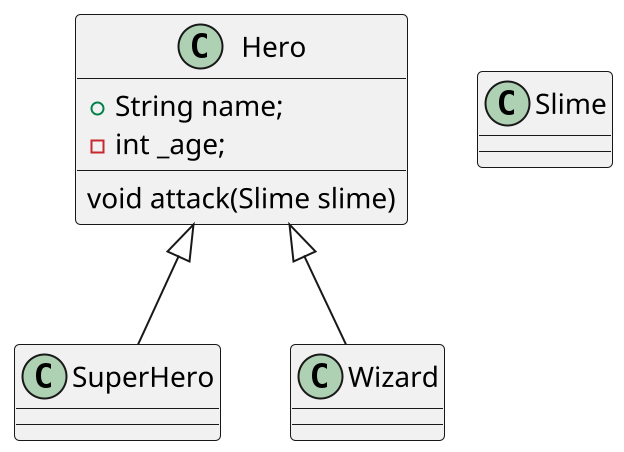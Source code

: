 @startuml game

scale 2

class Hero{
    + String name;
    - int _age;

    void attack(Slime slime) 

}

class SuperHero extends Hero{

}

class Wizard extends Hero

class Slime{

}

@enduml